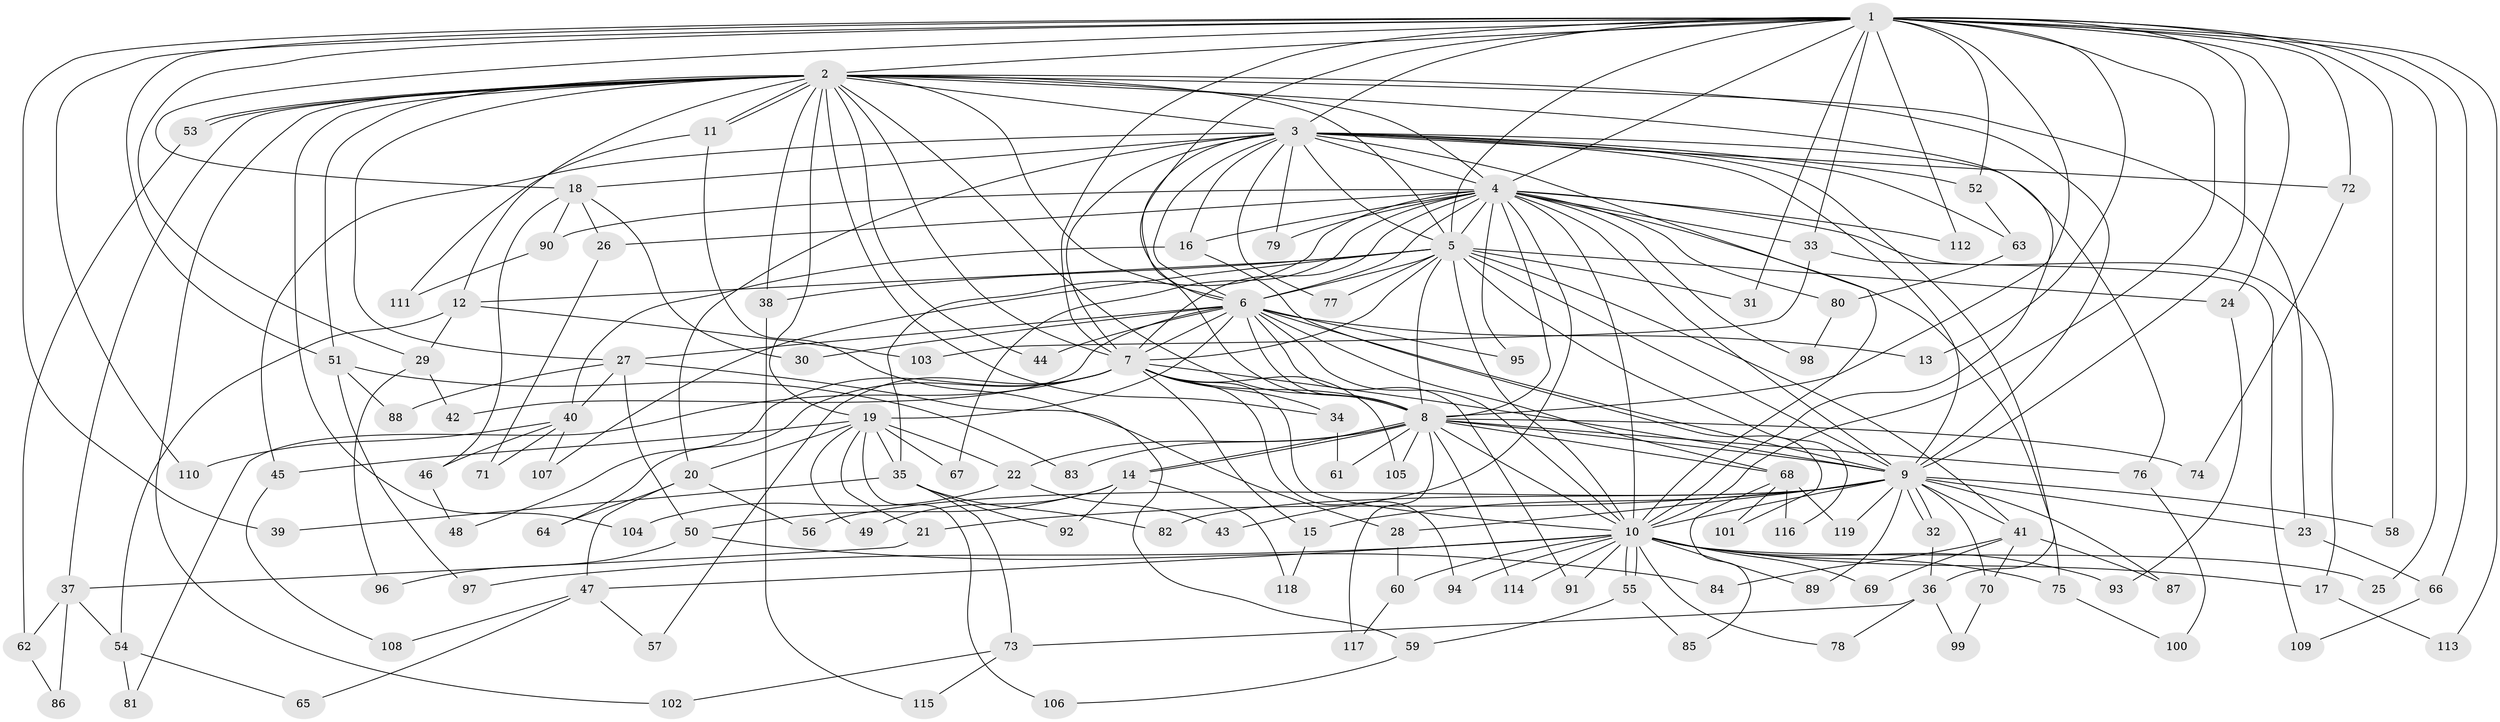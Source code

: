 // coarse degree distribution, {22: 0.023255813953488372, 23: 0.023255813953488372, 17: 0.011627906976744186, 19: 0.011627906976744186, 24: 0.011627906976744186, 16: 0.011627906976744186, 21: 0.011627906976744186, 5: 0.06976744186046512, 7: 0.023255813953488372, 3: 0.22093023255813954, 4: 0.06976744186046512, 10: 0.023255813953488372, 6: 0.046511627906976744, 2: 0.4418604651162791}
// Generated by graph-tools (version 1.1) at 2025/23/03/03/25 07:23:46]
// undirected, 119 vertices, 263 edges
graph export_dot {
graph [start="1"]
  node [color=gray90,style=filled];
  1;
  2;
  3;
  4;
  5;
  6;
  7;
  8;
  9;
  10;
  11;
  12;
  13;
  14;
  15;
  16;
  17;
  18;
  19;
  20;
  21;
  22;
  23;
  24;
  25;
  26;
  27;
  28;
  29;
  30;
  31;
  32;
  33;
  34;
  35;
  36;
  37;
  38;
  39;
  40;
  41;
  42;
  43;
  44;
  45;
  46;
  47;
  48;
  49;
  50;
  51;
  52;
  53;
  54;
  55;
  56;
  57;
  58;
  59;
  60;
  61;
  62;
  63;
  64;
  65;
  66;
  67;
  68;
  69;
  70;
  71;
  72;
  73;
  74;
  75;
  76;
  77;
  78;
  79;
  80;
  81;
  82;
  83;
  84;
  85;
  86;
  87;
  88;
  89;
  90;
  91;
  92;
  93;
  94;
  95;
  96;
  97;
  98;
  99;
  100;
  101;
  102;
  103;
  104;
  105;
  106;
  107;
  108;
  109;
  110;
  111;
  112;
  113;
  114;
  115;
  116;
  117;
  118;
  119;
  1 -- 2;
  1 -- 3;
  1 -- 4;
  1 -- 5;
  1 -- 6;
  1 -- 7;
  1 -- 8;
  1 -- 9;
  1 -- 10;
  1 -- 13;
  1 -- 18;
  1 -- 24;
  1 -- 25;
  1 -- 29;
  1 -- 31;
  1 -- 33;
  1 -- 39;
  1 -- 51;
  1 -- 52;
  1 -- 58;
  1 -- 66;
  1 -- 72;
  1 -- 110;
  1 -- 112;
  1 -- 113;
  2 -- 3;
  2 -- 4;
  2 -- 5;
  2 -- 6;
  2 -- 7;
  2 -- 8;
  2 -- 9;
  2 -- 10;
  2 -- 11;
  2 -- 11;
  2 -- 12;
  2 -- 19;
  2 -- 23;
  2 -- 27;
  2 -- 34;
  2 -- 37;
  2 -- 38;
  2 -- 44;
  2 -- 51;
  2 -- 53;
  2 -- 53;
  2 -- 102;
  2 -- 104;
  3 -- 4;
  3 -- 5;
  3 -- 6;
  3 -- 7;
  3 -- 8;
  3 -- 9;
  3 -- 10;
  3 -- 16;
  3 -- 18;
  3 -- 20;
  3 -- 36;
  3 -- 45;
  3 -- 52;
  3 -- 63;
  3 -- 72;
  3 -- 76;
  3 -- 77;
  3 -- 79;
  4 -- 5;
  4 -- 6;
  4 -- 7;
  4 -- 8;
  4 -- 9;
  4 -- 10;
  4 -- 16;
  4 -- 17;
  4 -- 26;
  4 -- 33;
  4 -- 35;
  4 -- 43;
  4 -- 67;
  4 -- 75;
  4 -- 79;
  4 -- 80;
  4 -- 90;
  4 -- 95;
  4 -- 98;
  4 -- 112;
  5 -- 6;
  5 -- 7;
  5 -- 8;
  5 -- 9;
  5 -- 10;
  5 -- 12;
  5 -- 24;
  5 -- 31;
  5 -- 38;
  5 -- 41;
  5 -- 77;
  5 -- 107;
  5 -- 116;
  6 -- 7;
  6 -- 8;
  6 -- 9;
  6 -- 10;
  6 -- 13;
  6 -- 19;
  6 -- 27;
  6 -- 30;
  6 -- 42;
  6 -- 44;
  6 -- 68;
  6 -- 91;
  6 -- 95;
  7 -- 8;
  7 -- 9;
  7 -- 10;
  7 -- 15;
  7 -- 34;
  7 -- 48;
  7 -- 57;
  7 -- 64;
  7 -- 81;
  7 -- 94;
  7 -- 105;
  8 -- 9;
  8 -- 10;
  8 -- 14;
  8 -- 14;
  8 -- 22;
  8 -- 61;
  8 -- 68;
  8 -- 74;
  8 -- 76;
  8 -- 83;
  8 -- 105;
  8 -- 114;
  8 -- 117;
  9 -- 10;
  9 -- 15;
  9 -- 21;
  9 -- 23;
  9 -- 28;
  9 -- 32;
  9 -- 32;
  9 -- 41;
  9 -- 56;
  9 -- 58;
  9 -- 70;
  9 -- 82;
  9 -- 87;
  9 -- 89;
  9 -- 119;
  10 -- 17;
  10 -- 25;
  10 -- 47;
  10 -- 55;
  10 -- 55;
  10 -- 60;
  10 -- 69;
  10 -- 75;
  10 -- 78;
  10 -- 89;
  10 -- 91;
  10 -- 93;
  10 -- 94;
  10 -- 97;
  10 -- 114;
  11 -- 28;
  11 -- 111;
  12 -- 29;
  12 -- 54;
  12 -- 103;
  14 -- 49;
  14 -- 50;
  14 -- 92;
  14 -- 118;
  15 -- 118;
  16 -- 40;
  16 -- 101;
  17 -- 113;
  18 -- 26;
  18 -- 30;
  18 -- 46;
  18 -- 90;
  19 -- 20;
  19 -- 21;
  19 -- 22;
  19 -- 35;
  19 -- 45;
  19 -- 49;
  19 -- 67;
  19 -- 106;
  20 -- 47;
  20 -- 56;
  20 -- 64;
  21 -- 37;
  22 -- 43;
  22 -- 104;
  23 -- 66;
  24 -- 93;
  26 -- 71;
  27 -- 40;
  27 -- 50;
  27 -- 59;
  27 -- 88;
  28 -- 60;
  29 -- 42;
  29 -- 96;
  32 -- 36;
  33 -- 103;
  33 -- 109;
  34 -- 61;
  35 -- 39;
  35 -- 73;
  35 -- 82;
  35 -- 92;
  36 -- 73;
  36 -- 78;
  36 -- 99;
  37 -- 54;
  37 -- 62;
  37 -- 86;
  38 -- 115;
  40 -- 46;
  40 -- 71;
  40 -- 107;
  40 -- 110;
  41 -- 69;
  41 -- 70;
  41 -- 84;
  41 -- 87;
  45 -- 108;
  46 -- 48;
  47 -- 57;
  47 -- 65;
  47 -- 108;
  50 -- 84;
  50 -- 96;
  51 -- 83;
  51 -- 88;
  51 -- 97;
  52 -- 63;
  53 -- 62;
  54 -- 65;
  54 -- 81;
  55 -- 59;
  55 -- 85;
  59 -- 106;
  60 -- 117;
  62 -- 86;
  63 -- 80;
  66 -- 109;
  68 -- 85;
  68 -- 101;
  68 -- 116;
  68 -- 119;
  70 -- 99;
  72 -- 74;
  73 -- 102;
  73 -- 115;
  75 -- 100;
  76 -- 100;
  80 -- 98;
  90 -- 111;
}

